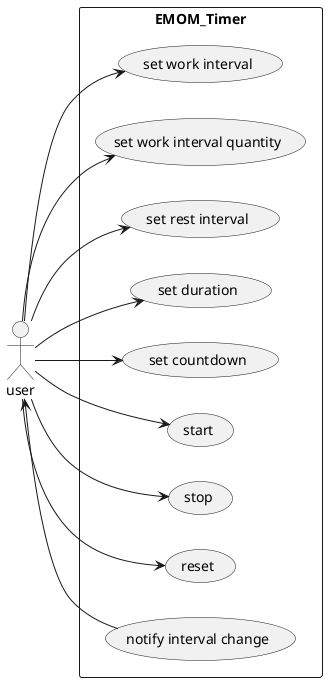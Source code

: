 @startuml
left to right direction
actor user
rectangle EMOM_Timer{
user-->(set work interval)
user-->(set work interval quantity)
user-->(set rest interval)
user-->(set duration)
user-->(set countdown)
user-->(start)
user-->(stop)
user-->(reset)
(notify interval change)-->user
}
@enduml
